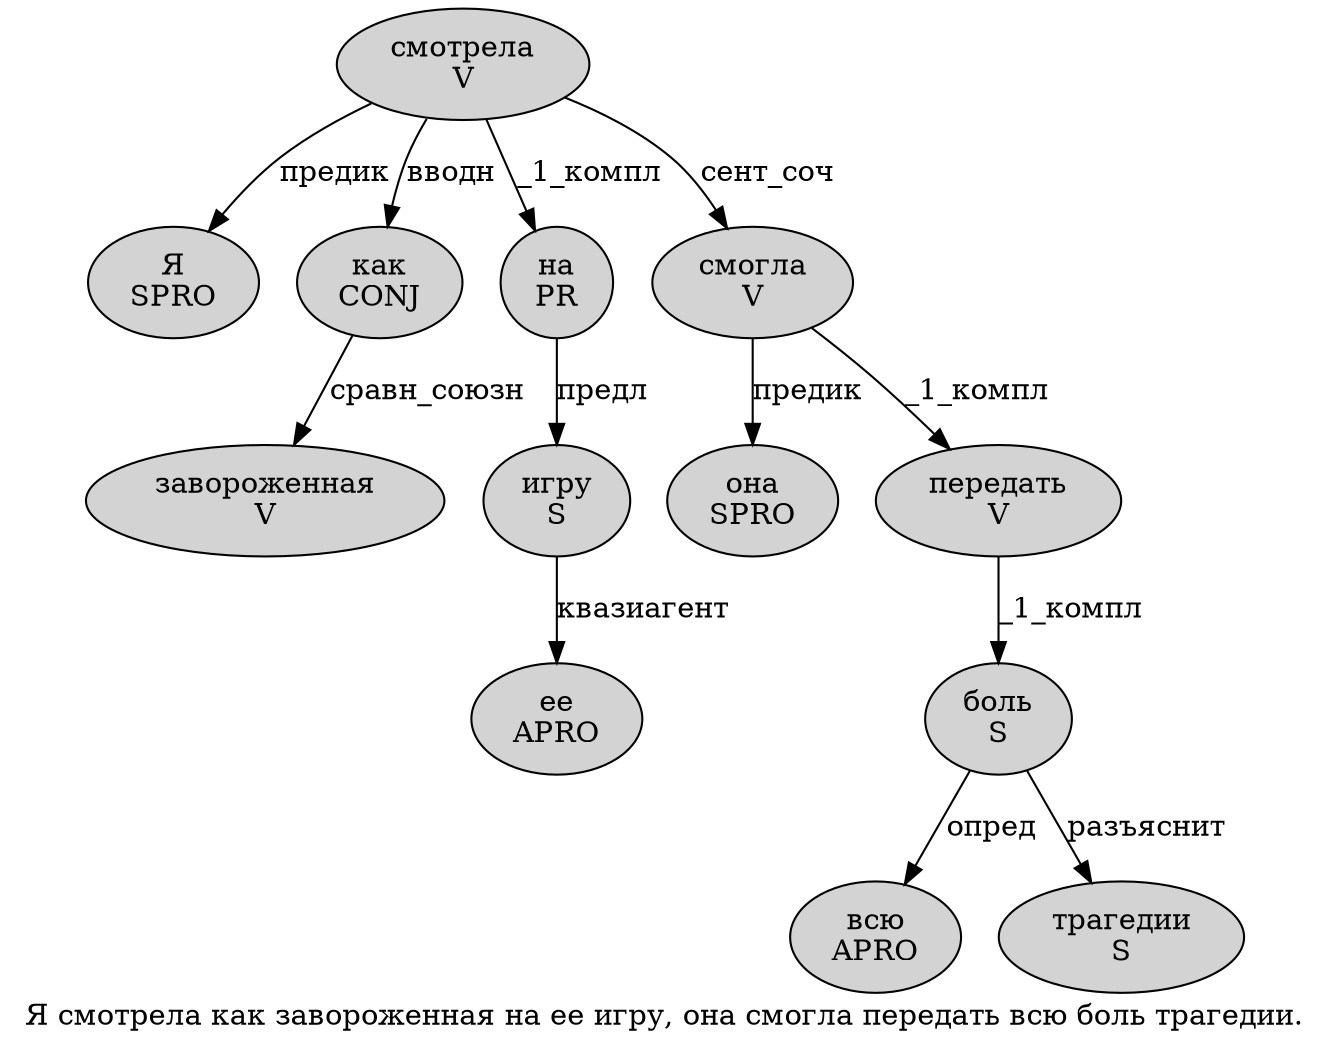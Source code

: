 digraph SENTENCE_2970 {
	graph [label="Я смотрела как завороженная на ее игру, она смогла передать всю боль трагедии."]
	node [style=filled]
		0 [label="Я
SPRO" color="" fillcolor=lightgray penwidth=1 shape=ellipse]
		1 [label="смотрела
V" color="" fillcolor=lightgray penwidth=1 shape=ellipse]
		2 [label="как
CONJ" color="" fillcolor=lightgray penwidth=1 shape=ellipse]
		3 [label="завороженная
V" color="" fillcolor=lightgray penwidth=1 shape=ellipse]
		4 [label="на
PR" color="" fillcolor=lightgray penwidth=1 shape=ellipse]
		5 [label="ее
APRO" color="" fillcolor=lightgray penwidth=1 shape=ellipse]
		6 [label="игру
S" color="" fillcolor=lightgray penwidth=1 shape=ellipse]
		8 [label="она
SPRO" color="" fillcolor=lightgray penwidth=1 shape=ellipse]
		9 [label="смогла
V" color="" fillcolor=lightgray penwidth=1 shape=ellipse]
		10 [label="передать
V" color="" fillcolor=lightgray penwidth=1 shape=ellipse]
		11 [label="всю
APRO" color="" fillcolor=lightgray penwidth=1 shape=ellipse]
		12 [label="боль
S" color="" fillcolor=lightgray penwidth=1 shape=ellipse]
		13 [label="трагедии
S" color="" fillcolor=lightgray penwidth=1 shape=ellipse]
			6 -> 5 [label="квазиагент"]
			9 -> 8 [label="предик"]
			9 -> 10 [label="_1_компл"]
			1 -> 0 [label="предик"]
			1 -> 2 [label="вводн"]
			1 -> 4 [label="_1_компл"]
			1 -> 9 [label="сент_соч"]
			12 -> 11 [label="опред"]
			12 -> 13 [label="разъяснит"]
			4 -> 6 [label="предл"]
			10 -> 12 [label="_1_компл"]
			2 -> 3 [label="сравн_союзн"]
}